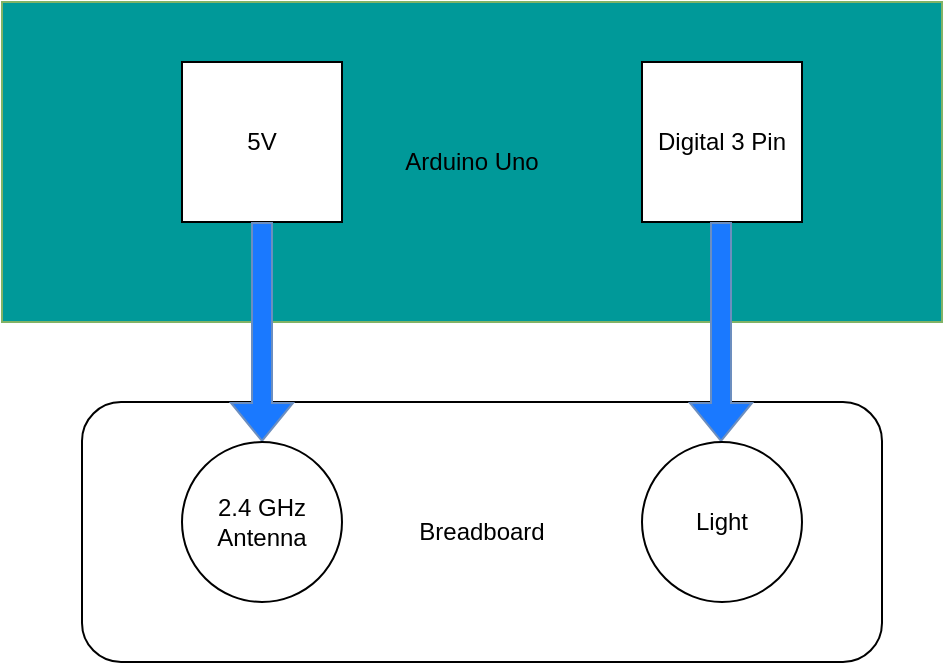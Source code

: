 <mxfile version="22.0.0" type="github">
  <diagram name="Page-1" id="TypIy5r2gWOLVjv2K__I">
    <mxGraphModel dx="1050" dy="574" grid="1" gridSize="10" guides="1" tooltips="1" connect="1" arrows="1" fold="1" page="1" pageScale="1" pageWidth="850" pageHeight="1100" math="0" shadow="0">
      <root>
        <mxCell id="0" />
        <mxCell id="1" parent="0" />
        <mxCell id="AnvnLn9k2kMrUc9ITyq--9" value="Breadboard" style="rounded=1;whiteSpace=wrap;html=1;" vertex="1" parent="1">
          <mxGeometry x="320" y="210" width="400" height="130" as="geometry" />
        </mxCell>
        <mxCell id="AnvnLn9k2kMrUc9ITyq--4" value="Arduino Uno" style="rounded=0;whiteSpace=wrap;html=1;fillColor=#009999;strokeColor=#82b366;" vertex="1" parent="1">
          <mxGeometry x="280" y="10" width="470" height="160" as="geometry" />
        </mxCell>
        <mxCell id="AnvnLn9k2kMrUc9ITyq--2" value="Digital 3 Pin" style="whiteSpace=wrap;html=1;aspect=fixed;" vertex="1" parent="1">
          <mxGeometry x="600" y="40" width="80" height="80" as="geometry" />
        </mxCell>
        <mxCell id="AnvnLn9k2kMrUc9ITyq--3" value="5V" style="whiteSpace=wrap;html=1;aspect=fixed;" vertex="1" parent="1">
          <mxGeometry x="370" y="40" width="80" height="80" as="geometry" />
        </mxCell>
        <mxCell id="AnvnLn9k2kMrUc9ITyq--5" value="" style="shape=flexArrow;endArrow=classic;html=1;rounded=0;exitX=0.5;exitY=1;exitDx=0;exitDy=0;fillColor=#1a79ff;strokeColor=#6c8ebf;" edge="1" parent="1" source="AnvnLn9k2kMrUc9ITyq--3">
          <mxGeometry width="50" height="50" relative="1" as="geometry">
            <mxPoint x="380" y="270" as="sourcePoint" />
            <mxPoint x="410" y="230" as="targetPoint" />
          </mxGeometry>
        </mxCell>
        <mxCell id="AnvnLn9k2kMrUc9ITyq--6" value="" style="shape=flexArrow;endArrow=classic;html=1;rounded=0;exitX=0.5;exitY=1;exitDx=0;exitDy=0;fillColor=#1a79ff;strokeColor=#6c8ebf;" edge="1" parent="1">
          <mxGeometry width="50" height="50" relative="1" as="geometry">
            <mxPoint x="639.5" y="120" as="sourcePoint" />
            <mxPoint x="639.5" y="230" as="targetPoint" />
          </mxGeometry>
        </mxCell>
        <mxCell id="AnvnLn9k2kMrUc9ITyq--7" value="2.4 GHz Antenna" style="ellipse;whiteSpace=wrap;html=1;aspect=fixed;" vertex="1" parent="1">
          <mxGeometry x="370" y="230" width="80" height="80" as="geometry" />
        </mxCell>
        <mxCell id="AnvnLn9k2kMrUc9ITyq--8" value="Light" style="ellipse;whiteSpace=wrap;html=1;aspect=fixed;" vertex="1" parent="1">
          <mxGeometry x="600" y="230" width="80" height="80" as="geometry" />
        </mxCell>
      </root>
    </mxGraphModel>
  </diagram>
</mxfile>
